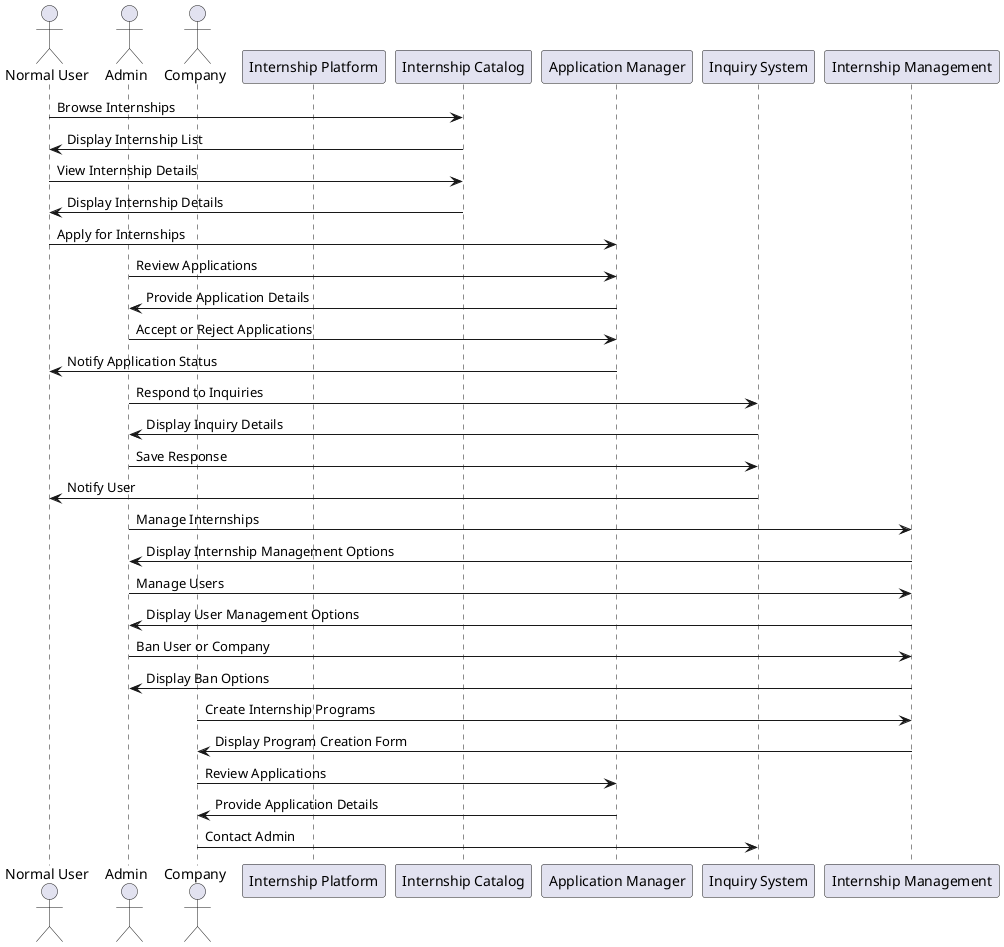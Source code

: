 @startuml

actor "Normal User" as user
actor "Admin" as admin
actor "Company" as company

participant "Internship Platform" as platform
participant "Internship Catalog" as catalog
participant "Application Manager" as appManager
participant "Inquiry System" as inquirySystem
participant "Internship Management" as internshipManagement


user -> catalog: Browse Internships
catalog -> user: Display Internship List

user -> catalog: View Internship Details
catalog -> user: Display Internship Details

user -> appManager: Apply for Internships

admin -> appManager: Review Applications
appManager -> admin: Provide Application Details
admin -> appManager: Accept or Reject Applications
appManager -> user: Notify Application Status

admin -> inquirySystem: Respond to Inquiries
inquirySystem -> admin: Display Inquiry Details
admin -> inquirySystem: Save Response
inquirySystem -> user: Notify User

admin -> internshipManagement: Manage Internships
internshipManagement -> admin: Display Internship Management Options

admin -> internshipManagement: Manage Users
internshipManagement -> admin: Display User Management Options

admin -> internshipManagement: Ban User or Company
internshipManagement -> admin: Display Ban Options

company -> internshipManagement: Create Internship Programs
internshipManagement -> company: Display Program Creation Form
company -> appManager: Review Applications
appManager -> company: Provide Application Details
company -> inquirySystem: Contact Admin

@enduml
